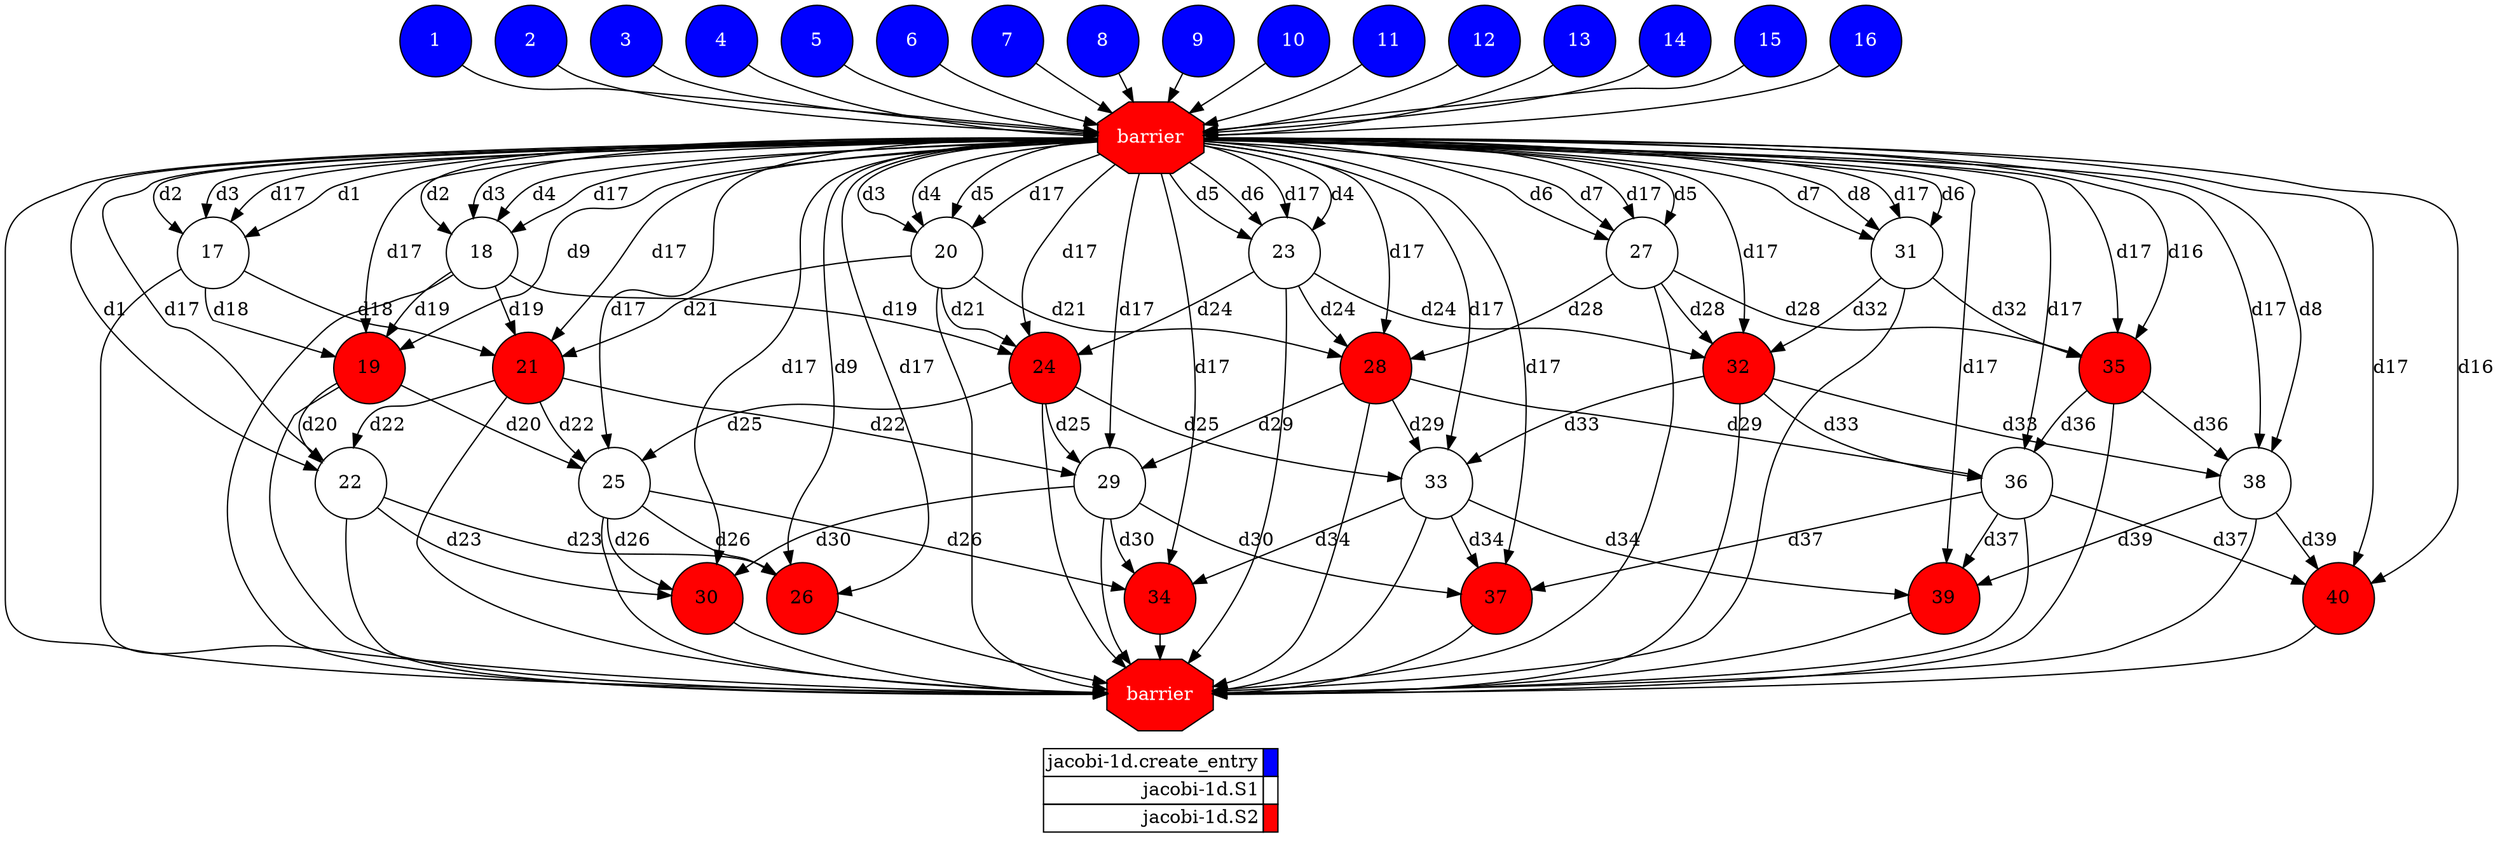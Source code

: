 digraph {
  rankdir=TB;
  labeljust="l";
  subgraph dependence_graph {
    ranksep=0.20;
    node[height=0.75];

1[shape=circle, style=filled fillcolor="#0000ff" fontcolor="#ffffff"];
2[shape=circle, style=filled fillcolor="#0000ff" fontcolor="#ffffff"];
3[shape=circle, style=filled fillcolor="#0000ff" fontcolor="#ffffff"];
4[shape=circle, style=filled fillcolor="#0000ff" fontcolor="#ffffff"];
5[shape=circle, style=filled fillcolor="#0000ff" fontcolor="#ffffff"];
6[shape=circle, style=filled fillcolor="#0000ff" fontcolor="#ffffff"];
7[shape=circle, style=filled fillcolor="#0000ff" fontcolor="#ffffff"];
8[shape=circle, style=filled fillcolor="#0000ff" fontcolor="#ffffff"];
9[shape=circle, style=filled fillcolor="#0000ff" fontcolor="#ffffff"];
10[shape=circle, style=filled fillcolor="#0000ff" fontcolor="#ffffff"];
11[shape=circle, style=filled fillcolor="#0000ff" fontcolor="#ffffff"];
12[shape=circle, style=filled fillcolor="#0000ff" fontcolor="#ffffff"];
13[shape=circle, style=filled fillcolor="#0000ff" fontcolor="#ffffff"];
14[shape=circle, style=filled fillcolor="#0000ff" fontcolor="#ffffff"];
15[shape=circle, style=filled fillcolor="#0000ff" fontcolor="#ffffff"];
16[shape=circle, style=filled fillcolor="#0000ff" fontcolor="#ffffff"];
Synchro1[label="barrier", shape=octagon, style=filled fillcolor="#ff0000" fontcolor="#FFFFFF"];
12 -> Synchro1;
11 -> Synchro1;
1 -> Synchro1;
3 -> Synchro1;
6 -> Synchro1;
2 -> Synchro1;
7 -> Synchro1;
15 -> Synchro1;
8 -> Synchro1;
10 -> Synchro1;
5 -> Synchro1;
14 -> Synchro1;
16 -> Synchro1;
4 -> Synchro1;
9 -> Synchro1;
13 -> Synchro1;
17[shape=circle, style=filled fillcolor="#ffffff" fontcolor="#000000"];
Synchro1 -> 17[ label="d17" ];
Synchro1 -> 17[ label="d1" ];
Synchro1 -> 17[ label="d2" ];
Synchro1 -> 17[ label="d3" ];
18[shape=circle, style=filled fillcolor="#ffffff" fontcolor="#000000"];
Synchro1 -> 18[ label="d17" ];
Synchro1 -> 18[ label="d2" ];
Synchro1 -> 18[ label="d3" ];
Synchro1 -> 18[ label="d4" ];
19[shape=circle, style=filled fillcolor="#ff0000" fontcolor="#000000"];
Synchro1 -> 19[ label="d17" ];
Synchro1 -> 19[ label="d9" ];
17 -> 19[ label="d18" ];
18 -> 19[ label="d19" ];
20[shape=circle, style=filled fillcolor="#ffffff" fontcolor="#000000"];
Synchro1 -> 20[ label="d17" ];
Synchro1 -> 20[ label="d3" ];
Synchro1 -> 20[ label="d4" ];
Synchro1 -> 20[ label="d5" ];
21[shape=circle, style=filled fillcolor="#ff0000" fontcolor="#000000"];
Synchro1 -> 21[ label="d17" ];
17 -> 21[ label="d18" ];
18 -> 21[ label="d19" ];
20 -> 21[ label="d21" ];
22[shape=circle, style=filled fillcolor="#ffffff" fontcolor="#000000"];
Synchro1 -> 22[ label="d17" ];
Synchro1 -> 22[ label="d1" ];
19 -> 22[ label="d20" ];
21 -> 22[ label="d22" ];
23[shape=circle, style=filled fillcolor="#ffffff" fontcolor="#000000"];
Synchro1 -> 23[ label="d17" ];
Synchro1 -> 23[ label="d4" ];
Synchro1 -> 23[ label="d5" ];
Synchro1 -> 23[ label="d6" ];
24[shape=circle, style=filled fillcolor="#ff0000" fontcolor="#000000"];
Synchro1 -> 24[ label="d17" ];
18 -> 24[ label="d19" ];
20 -> 24[ label="d21" ];
23 -> 24[ label="d24" ];
25[shape=circle, style=filled fillcolor="#ffffff" fontcolor="#000000"];
Synchro1 -> 25[ label="d17" ];
19 -> 25[ label="d20" ];
21 -> 25[ label="d22" ];
24 -> 25[ label="d25" ];
26[shape=circle, style=filled fillcolor="#ff0000" fontcolor="#000000"];
Synchro1 -> 26[ label="d17" ];
Synchro1 -> 26[ label="d9" ];
22 -> 26[ label="d23" ];
25 -> 26[ label="d26" ];
27[shape=circle, style=filled fillcolor="#ffffff" fontcolor="#000000"];
Synchro1 -> 27[ label="d17" ];
Synchro1 -> 27[ label="d5" ];
Synchro1 -> 27[ label="d6" ];
Synchro1 -> 27[ label="d7" ];
28[shape=circle, style=filled fillcolor="#ff0000" fontcolor="#000000"];
Synchro1 -> 28[ label="d17" ];
20 -> 28[ label="d21" ];
23 -> 28[ label="d24" ];
27 -> 28[ label="d28" ];
29[shape=circle, style=filled fillcolor="#ffffff" fontcolor="#000000"];
Synchro1 -> 29[ label="d17" ];
21 -> 29[ label="d22" ];
24 -> 29[ label="d25" ];
28 -> 29[ label="d29" ];
30[shape=circle, style=filled fillcolor="#ff0000" fontcolor="#000000"];
Synchro1 -> 30[ label="d17" ];
22 -> 30[ label="d23" ];
25 -> 30[ label="d26" ];
29 -> 30[ label="d30" ];
31[shape=circle, style=filled fillcolor="#ffffff" fontcolor="#000000"];
Synchro1 -> 31[ label="d17" ];
Synchro1 -> 31[ label="d6" ];
Synchro1 -> 31[ label="d7" ];
Synchro1 -> 31[ label="d8" ];
32[shape=circle, style=filled fillcolor="#ff0000" fontcolor="#000000"];
Synchro1 -> 32[ label="d17" ];
23 -> 32[ label="d24" ];
27 -> 32[ label="d28" ];
31 -> 32[ label="d32" ];
33[shape=circle, style=filled fillcolor="#ffffff" fontcolor="#000000"];
Synchro1 -> 33[ label="d17" ];
24 -> 33[ label="d25" ];
28 -> 33[ label="d29" ];
32 -> 33[ label="d33" ];
34[shape=circle, style=filled fillcolor="#ff0000" fontcolor="#000000"];
Synchro1 -> 34[ label="d17" ];
25 -> 34[ label="d26" ];
29 -> 34[ label="d30" ];
33 -> 34[ label="d34" ];
35[shape=circle, style=filled fillcolor="#ff0000" fontcolor="#000000"];
Synchro1 -> 35[ label="d17" ];
27 -> 35[ label="d28" ];
31 -> 35[ label="d32" ];
Synchro1 -> 35[ label="d16" ];
36[shape=circle, style=filled fillcolor="#ffffff" fontcolor="#000000"];
Synchro1 -> 36[ label="d17" ];
28 -> 36[ label="d29" ];
32 -> 36[ label="d33" ];
35 -> 36[ label="d36" ];
37[shape=circle, style=filled fillcolor="#ff0000" fontcolor="#000000"];
Synchro1 -> 37[ label="d17" ];
29 -> 37[ label="d30" ];
33 -> 37[ label="d34" ];
36 -> 37[ label="d37" ];
38[shape=circle, style=filled fillcolor="#ffffff" fontcolor="#000000"];
Synchro1 -> 38[ label="d17" ];
32 -> 38[ label="d33" ];
35 -> 38[ label="d36" ];
Synchro1 -> 38[ label="d8" ];
39[shape=circle, style=filled fillcolor="#ff0000" fontcolor="#000000"];
Synchro1 -> 39[ label="d17" ];
33 -> 39[ label="d34" ];
36 -> 39[ label="d37" ];
38 -> 39[ label="d39" ];
40[shape=circle, style=filled fillcolor="#ff0000" fontcolor="#000000"];
Synchro1 -> 40[ label="d17" ];
36 -> 40[ label="d37" ];
38 -> 40[ label="d39" ];
Synchro1 -> 40[ label="d16" ];
Synchro2[label="barrier", shape=octagon, style=filled fillcolor="#ff0000" fontcolor="#FFFFFF"];
Synchro1 -> Synchro2;
40 -> Synchro2;
22 -> Synchro2;
21 -> Synchro2;
26 -> Synchro2;
34 -> Synchro2;
23 -> Synchro2;
27 -> Synchro2;
19 -> Synchro2;
37 -> Synchro2;
38 -> Synchro2;
24 -> Synchro2;
28 -> Synchro2;
18 -> Synchro2;
30 -> Synchro2;
36 -> Synchro2;
32 -> Synchro2;
17 -> Synchro2;
31 -> Synchro2;
39 -> Synchro2;
33 -> Synchro2;
29 -> Synchro2;
20 -> Synchro2;
35 -> Synchro2;
25 -> Synchro2;  }
  subgraph legend {
    rank=sink;
    node [shape=plaintext, height=0.75];
    ranksep=0.20;
    label = "Legend";
    key [label=<
      <table border="0" cellpadding="2" cellspacing="0" cellborder="1">
<tr>
<td align="right">jacobi-1d.create_entry</td>
<td bgcolor="#0000ff">&nbsp;</td>
</tr>
<tr>
<td align="right">jacobi-1d.S1</td>
<td bgcolor="#ffffff">&nbsp;</td>
</tr>
<tr>
<td align="right">jacobi-1d.S2</td>
<td bgcolor="#ff0000">&nbsp;</td>
</tr>
      </table>
    >]
  }
}
